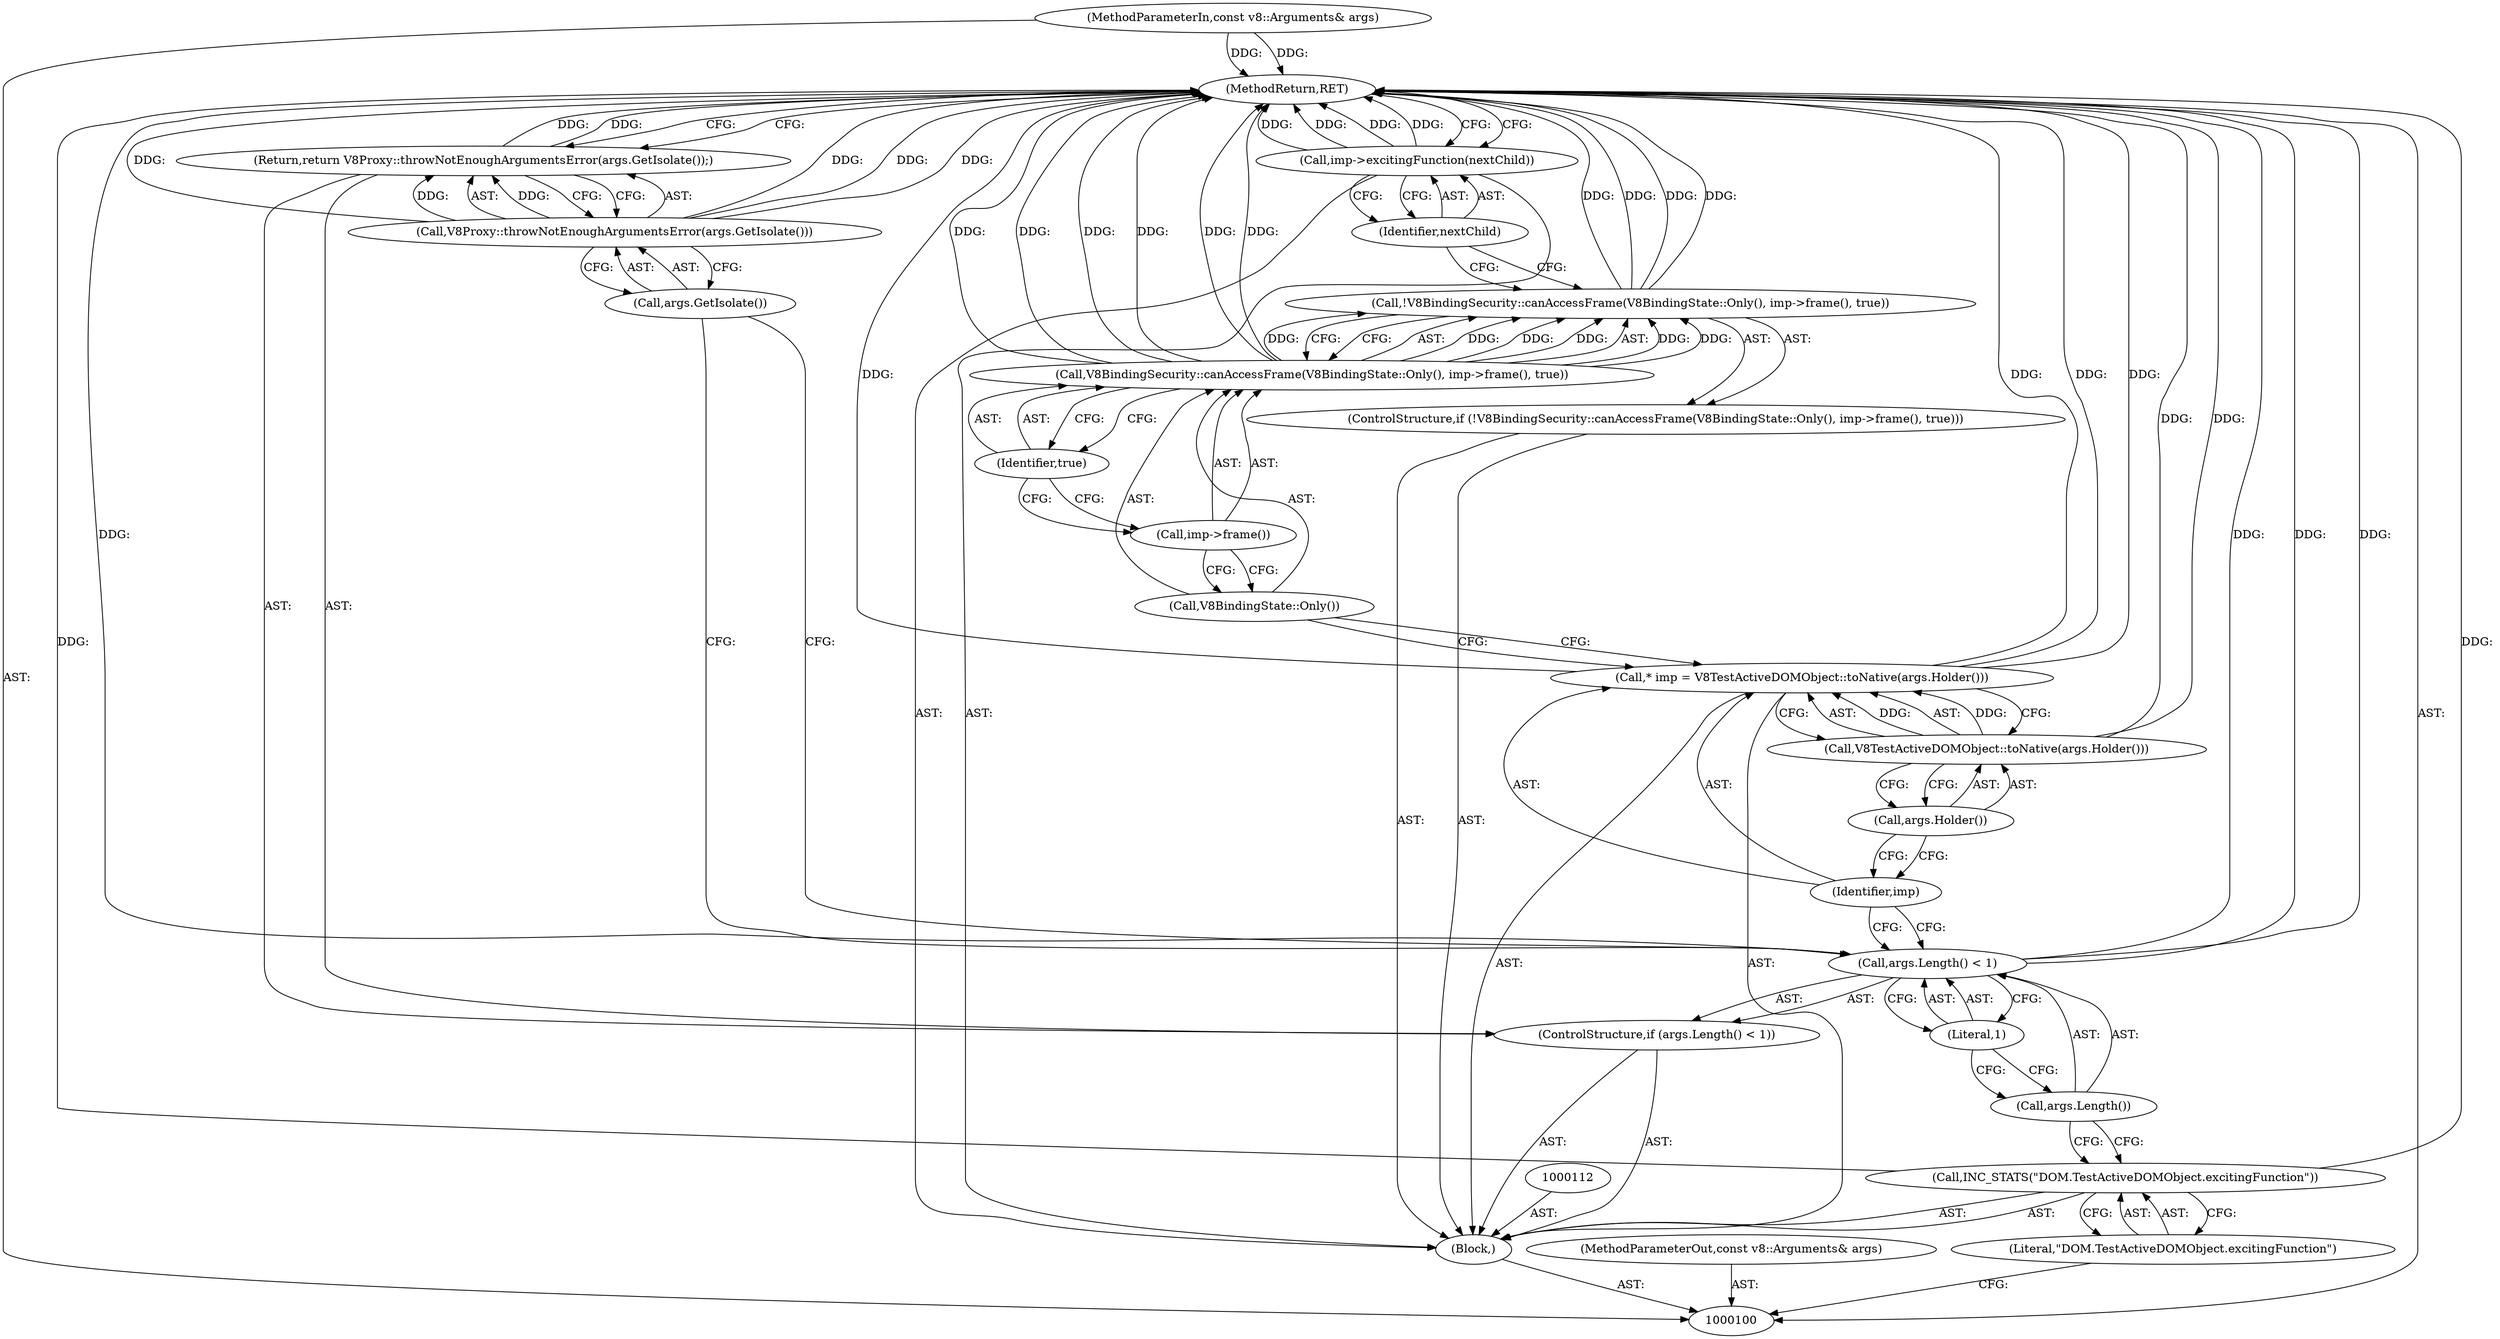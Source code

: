 digraph "0_Chrome_e9372a1bfd3588a80fcf49aa07321f0971dd6091_0" {
"1000125" [label="(MethodReturn,RET)"];
"1000101" [label="(MethodParameterIn,const v8::Arguments& args)"];
"1000184" [label="(MethodParameterOut,const v8::Arguments& args)"];
"1000124" [label="(Identifier,nextChild)"];
"1000123" [label="(Call,imp->excitingFunction(nextChild))"];
"1000102" [label="(Block,)"];
"1000104" [label="(Literal,\"DOM.TestActiveDOMObject.excitingFunction\")"];
"1000103" [label="(Call,INC_STATS(\"DOM.TestActiveDOMObject.excitingFunction\"))"];
"1000108" [label="(Literal,1)"];
"1000105" [label="(ControlStructure,if (args.Length() < 1))"];
"1000106" [label="(Call,args.Length() < 1)"];
"1000107" [label="(Call,args.Length())"];
"1000110" [label="(Call,V8Proxy::throwNotEnoughArgumentsError(args.GetIsolate()))"];
"1000111" [label="(Call,args.GetIsolate())"];
"1000109" [label="(Return,return V8Proxy::throwNotEnoughArgumentsError(args.GetIsolate());)"];
"1000113" [label="(Call,* imp = V8TestActiveDOMObject::toNative(args.Holder()))"];
"1000114" [label="(Identifier,imp)"];
"1000115" [label="(Call,V8TestActiveDOMObject::toNative(args.Holder()))"];
"1000116" [label="(Call,args.Holder())"];
"1000119" [label="(Call,V8BindingSecurity::canAccessFrame(V8BindingState::Only(), imp->frame(), true))"];
"1000120" [label="(Call,V8BindingState::Only())"];
"1000117" [label="(ControlStructure,if (!V8BindingSecurity::canAccessFrame(V8BindingState::Only(), imp->frame(), true)))"];
"1000121" [label="(Call,imp->frame())"];
"1000122" [label="(Identifier,true)"];
"1000118" [label="(Call,!V8BindingSecurity::canAccessFrame(V8BindingState::Only(), imp->frame(), true))"];
"1000125" -> "1000100"  [label="AST: "];
"1000125" -> "1000109"  [label="CFG: "];
"1000125" -> "1000123"  [label="CFG: "];
"1000106" -> "1000125"  [label="DDG: "];
"1000106" -> "1000125"  [label="DDG: "];
"1000113" -> "1000125"  [label="DDG: "];
"1000113" -> "1000125"  [label="DDG: "];
"1000123" -> "1000125"  [label="DDG: "];
"1000123" -> "1000125"  [label="DDG: "];
"1000103" -> "1000125"  [label="DDG: "];
"1000118" -> "1000125"  [label="DDG: "];
"1000118" -> "1000125"  [label="DDG: "];
"1000119" -> "1000125"  [label="DDG: "];
"1000119" -> "1000125"  [label="DDG: "];
"1000119" -> "1000125"  [label="DDG: "];
"1000101" -> "1000125"  [label="DDG: "];
"1000110" -> "1000125"  [label="DDG: "];
"1000110" -> "1000125"  [label="DDG: "];
"1000115" -> "1000125"  [label="DDG: "];
"1000109" -> "1000125"  [label="DDG: "];
"1000101" -> "1000100"  [label="AST: "];
"1000101" -> "1000125"  [label="DDG: "];
"1000184" -> "1000100"  [label="AST: "];
"1000124" -> "1000123"  [label="AST: "];
"1000124" -> "1000118"  [label="CFG: "];
"1000123" -> "1000124"  [label="CFG: "];
"1000123" -> "1000102"  [label="AST: "];
"1000123" -> "1000124"  [label="CFG: "];
"1000124" -> "1000123"  [label="AST: "];
"1000125" -> "1000123"  [label="CFG: "];
"1000123" -> "1000125"  [label="DDG: "];
"1000123" -> "1000125"  [label="DDG: "];
"1000102" -> "1000100"  [label="AST: "];
"1000103" -> "1000102"  [label="AST: "];
"1000105" -> "1000102"  [label="AST: "];
"1000112" -> "1000102"  [label="AST: "];
"1000113" -> "1000102"  [label="AST: "];
"1000117" -> "1000102"  [label="AST: "];
"1000123" -> "1000102"  [label="AST: "];
"1000104" -> "1000103"  [label="AST: "];
"1000104" -> "1000100"  [label="CFG: "];
"1000103" -> "1000104"  [label="CFG: "];
"1000103" -> "1000102"  [label="AST: "];
"1000103" -> "1000104"  [label="CFG: "];
"1000104" -> "1000103"  [label="AST: "];
"1000107" -> "1000103"  [label="CFG: "];
"1000103" -> "1000125"  [label="DDG: "];
"1000108" -> "1000106"  [label="AST: "];
"1000108" -> "1000107"  [label="CFG: "];
"1000106" -> "1000108"  [label="CFG: "];
"1000105" -> "1000102"  [label="AST: "];
"1000106" -> "1000105"  [label="AST: "];
"1000109" -> "1000105"  [label="AST: "];
"1000106" -> "1000105"  [label="AST: "];
"1000106" -> "1000108"  [label="CFG: "];
"1000107" -> "1000106"  [label="AST: "];
"1000108" -> "1000106"  [label="AST: "];
"1000111" -> "1000106"  [label="CFG: "];
"1000114" -> "1000106"  [label="CFG: "];
"1000106" -> "1000125"  [label="DDG: "];
"1000106" -> "1000125"  [label="DDG: "];
"1000107" -> "1000106"  [label="AST: "];
"1000107" -> "1000103"  [label="CFG: "];
"1000108" -> "1000107"  [label="CFG: "];
"1000110" -> "1000109"  [label="AST: "];
"1000110" -> "1000111"  [label="CFG: "];
"1000111" -> "1000110"  [label="AST: "];
"1000109" -> "1000110"  [label="CFG: "];
"1000110" -> "1000125"  [label="DDG: "];
"1000110" -> "1000125"  [label="DDG: "];
"1000110" -> "1000109"  [label="DDG: "];
"1000111" -> "1000110"  [label="AST: "];
"1000111" -> "1000106"  [label="CFG: "];
"1000110" -> "1000111"  [label="CFG: "];
"1000109" -> "1000105"  [label="AST: "];
"1000109" -> "1000110"  [label="CFG: "];
"1000110" -> "1000109"  [label="AST: "];
"1000125" -> "1000109"  [label="CFG: "];
"1000109" -> "1000125"  [label="DDG: "];
"1000110" -> "1000109"  [label="DDG: "];
"1000113" -> "1000102"  [label="AST: "];
"1000113" -> "1000115"  [label="CFG: "];
"1000114" -> "1000113"  [label="AST: "];
"1000115" -> "1000113"  [label="AST: "];
"1000120" -> "1000113"  [label="CFG: "];
"1000113" -> "1000125"  [label="DDG: "];
"1000113" -> "1000125"  [label="DDG: "];
"1000115" -> "1000113"  [label="DDG: "];
"1000114" -> "1000113"  [label="AST: "];
"1000114" -> "1000106"  [label="CFG: "];
"1000116" -> "1000114"  [label="CFG: "];
"1000115" -> "1000113"  [label="AST: "];
"1000115" -> "1000116"  [label="CFG: "];
"1000116" -> "1000115"  [label="AST: "];
"1000113" -> "1000115"  [label="CFG: "];
"1000115" -> "1000125"  [label="DDG: "];
"1000115" -> "1000113"  [label="DDG: "];
"1000116" -> "1000115"  [label="AST: "];
"1000116" -> "1000114"  [label="CFG: "];
"1000115" -> "1000116"  [label="CFG: "];
"1000119" -> "1000118"  [label="AST: "];
"1000119" -> "1000122"  [label="CFG: "];
"1000120" -> "1000119"  [label="AST: "];
"1000121" -> "1000119"  [label="AST: "];
"1000122" -> "1000119"  [label="AST: "];
"1000118" -> "1000119"  [label="CFG: "];
"1000119" -> "1000125"  [label="DDG: "];
"1000119" -> "1000125"  [label="DDG: "];
"1000119" -> "1000125"  [label="DDG: "];
"1000119" -> "1000118"  [label="DDG: "];
"1000119" -> "1000118"  [label="DDG: "];
"1000119" -> "1000118"  [label="DDG: "];
"1000120" -> "1000119"  [label="AST: "];
"1000120" -> "1000113"  [label="CFG: "];
"1000121" -> "1000120"  [label="CFG: "];
"1000117" -> "1000102"  [label="AST: "];
"1000118" -> "1000117"  [label="AST: "];
"1000121" -> "1000119"  [label="AST: "];
"1000121" -> "1000120"  [label="CFG: "];
"1000122" -> "1000121"  [label="CFG: "];
"1000122" -> "1000119"  [label="AST: "];
"1000122" -> "1000121"  [label="CFG: "];
"1000119" -> "1000122"  [label="CFG: "];
"1000118" -> "1000117"  [label="AST: "];
"1000118" -> "1000119"  [label="CFG: "];
"1000119" -> "1000118"  [label="AST: "];
"1000124" -> "1000118"  [label="CFG: "];
"1000118" -> "1000125"  [label="DDG: "];
"1000118" -> "1000125"  [label="DDG: "];
"1000119" -> "1000118"  [label="DDG: "];
"1000119" -> "1000118"  [label="DDG: "];
"1000119" -> "1000118"  [label="DDG: "];
}

